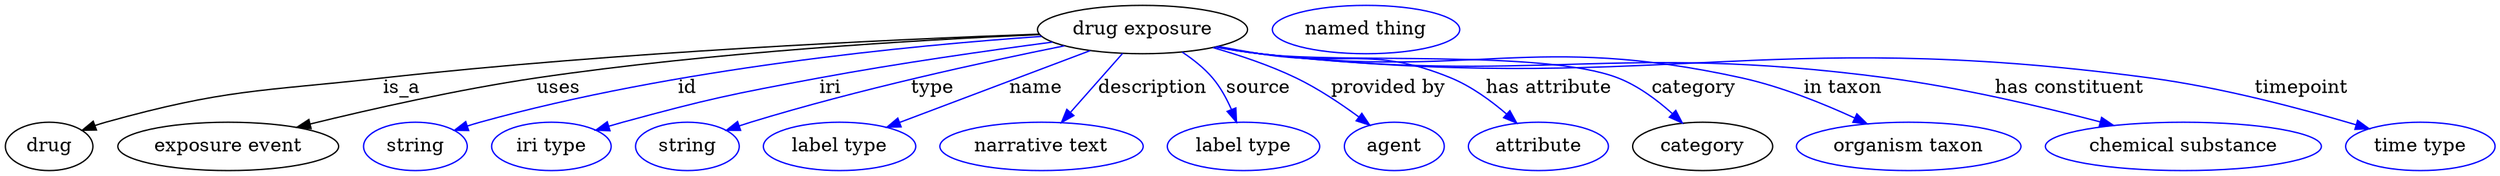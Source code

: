 digraph {
	graph [bb="0,0,1846.7,123"];
	node [label="\N"];
	"drug exposure"	 [height=0.5,
		label="drug exposure",
		pos="842.5,105",
		width=2.1665];
	drug	 [height=0.5,
		pos="32.497,18",
		width=0.9027];
	"drug exposure" -> drug	 [label=is_a,
		lp="299.5,61.5",
		pos="e,57.265,30.098 765.27,102.2 657.56,97.804 456.23,87.767 285.5,69 190.71,58.581 165.03,62.724 73.497,36 71.23,35.338 68.924,34.58 \
66.62,33.758"];
	"exposure event"	 [height=0.5,
		pos="164.5,18",
		width=2.2748];
	"drug exposure" -> "exposure event"	 [label=uses,
		lp="409,61.5",
		pos="e,217.08,31.968 765.28,102.12 675.35,97.999 522.5,88.64 392.5,69 335.89,60.448 272.4,45.823 226.82,34.422"];
	id	 [color=blue,
		height=0.5,
		label=string,
		pos="302.5,18",
		width=1.0652];
	"drug exposure" -> id	 [color=blue,
		label=id,
		lp="490.5,61.5",
		pos="e,331.7,29.763 766.07,101.05 668.11,94.468 493.81,77.572 350.5,36 347.52,35.135 344.46,34.172 341.4,33.153",
		style=solid];
	iri	 [color=blue,
		height=0.5,
		label="iri type",
		pos="403.5,18",
		width=1.2277];
	"drug exposure" -> iri	 [color=blue,
		label=iri,
		lp="602.5,61.5",
		pos="e,437.35,29.775 773.26,96.688 723.36,90.275 654.52,80.56 594.5,69 533,57.155 517.7,53.252 457.5,36 454.12,35.032 450.63,33.985 447.14,\
32.9",
		style=solid];
	type	 [color=blue,
		height=0.5,
		label=string,
		pos="504.5,18",
		width=1.0652];
	"drug exposure" -> type	 [color=blue,
		label=type,
		lp="686.5,61.5",
		pos="e,533.64,29.77 782.43,93.483 723.09,81.469 630.06,60.922 551.5,36 548.76,35.133 545.96,34.193 543.15,33.212",
		style=solid];
	name	 [color=blue,
		height=0.5,
		label="label type",
		pos="617.5,18",
		width=1.5707];
	"drug exposure" -> name	 [color=blue,
		label=name,
		lp="763.5,61.5",
		pos="e,653.66,31.983 802.27,89.446 763.19,74.333 703.92,51.416 663.1,35.633",
		style=solid];
	description	 [color=blue,
		height=0.5,
		label="narrative text",
		pos="767.5,18",
		width=2.0943];
	"drug exposure" -> description	 [color=blue,
		label=description,
		lp="850.5,61.5",
		pos="e,782.76,35.706 826.96,86.974 816.13,74.409 801.52,57.466 789.49,43.517",
		style=solid];
	source	 [color=blue,
		height=0.5,
		label="label type",
		pos="917.5,18",
		width=1.5707];
	"drug exposure" -> source	 [color=blue,
		label=source,
		lp="930,61.5",
		pos="e,912.39,36.365 873.23,88.4 881.24,83.006 889.33,76.459 895.5,69 901.09,62.236 905.48,53.837 908.83,45.819",
		style=solid];
	"provided by"	 [color=blue,
		height=0.5,
		label=agent,
		pos="1029.5,18",
		width=1.0291];
	"drug exposure" -> "provided by"	 [color=blue,
		label="provided by",
		lp="1026,61.5",
		pos="e,1011,33.855 897.02,91.997 916.92,86.248 939.24,78.585 958.5,69 974.21,61.177 990.22,50.012 1003,40.122",
		style=solid];
	"has attribute"	 [color=blue,
		height=0.5,
		label=attribute,
		pos="1136.5,18",
		width=1.4443];
	"drug exposure" -> "has attribute"	 [color=blue,
		label="has attribute",
		lp="1145.5,61.5",
		pos="e,1120.3,35.164 899.47,92.542 909.45,90.552 919.76,88.618 929.5,87 992.69,76.503 1013.5,93.887 1072.5,69 1087.2,62.782 1101.4,52.16 \
1112.6,42.214",
		style=solid];
	category	 [height=0.5,
		pos="1258.5,18",
		width=1.4443];
	"drug exposure" -> category	 [color=blue,
		label=category,
		lp="1253.5,61.5",
		pos="e,1243.3,35.24 898,92.339 908.42,90.297 919.26,88.398 929.5,87 988.42,78.957 1141.2,90.938 1196.5,69 1211.2,63.166 1225,52.485 1235.9,\
42.4",
		style=solid];
	"in taxon"	 [color=blue,
		height=0.5,
		label="organism taxon",
		pos="1411.5,18",
		width=2.3109];
	"drug exposure" -> "in taxon"	 [color=blue,
		label="in taxon",
		lp="1363.5,61.5",
		pos="e,1379.9,34.795 897.98,92.194 908.4,90.165 919.25,88.309 929.5,87 1088.4,66.711 1133.3,104.42 1289.5,69 1317.6,62.62 1347.6,50.212 \
1370.7,39.233",
		style=solid];
	"has constituent"	 [color=blue,
		height=0.5,
		label="chemical substance",
		pos="1615.5,18",
		width=2.8525];
	"drug exposure" -> "has constituent"	 [color=blue,
		label="has constituent",
		lp="1532.5,61.5",
		pos="e,1562,33.461 897.5,92.188 908.07,90.134 919.09,88.269 929.5,87 1135.7,61.872 1190.6,96.68 1396.5,69 1449.6,61.857 1508.8,47.705 \
1552.2,36.118",
		style=solid];
	timepoint	 [color=blue,
		height=0.5,
		label="time type",
		pos="1791.5,18",
		width=1.5346];
	"drug exposure" -> timepoint	 [color=blue,
		label=timepoint,
		lp="1699.5,61.5",
		pos="e,1752.4,30.934 897.49,92.092 908.06,90.047 919.08,88.21 929.5,87 1222.3,53.006 1300.3,108.22 1592.5,69 1644.6,62.001 1702.8,46.136 \
1742.7,33.946",
		style=solid];
	"named thing_category"	 [color=blue,
		height=0.5,
		label="named thing",
		pos="1008.5,105",
		width=1.9318];
}

